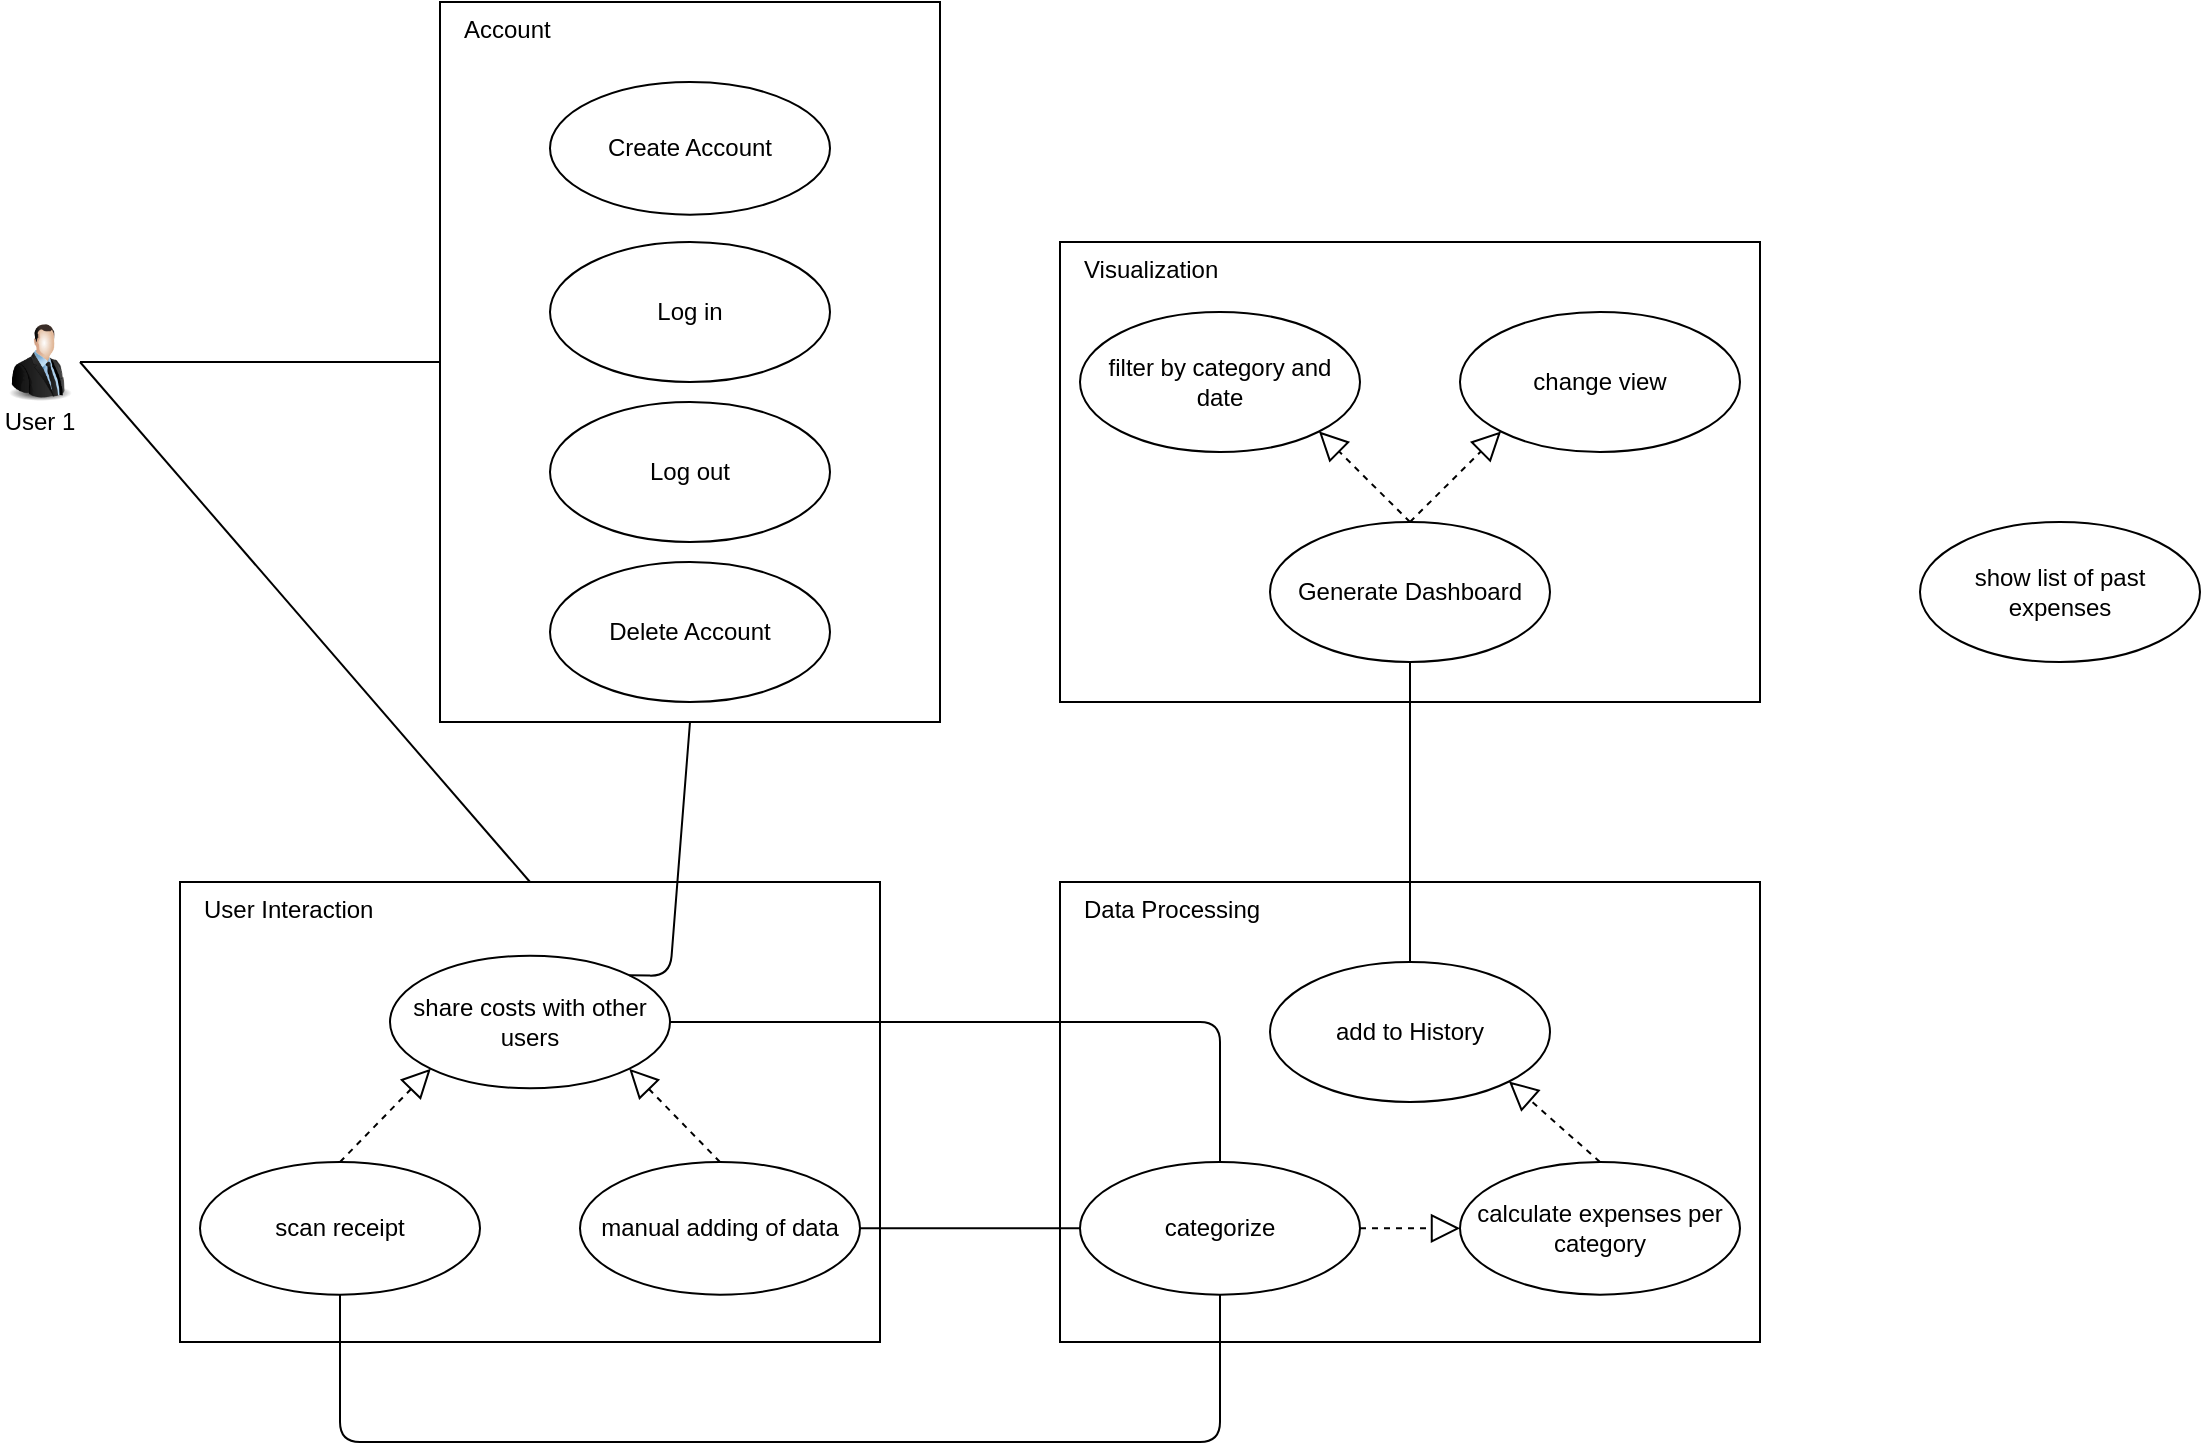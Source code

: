 <mxfile version="13.8.2"><diagram id="yesQHPUrvP5bmV1se35a" name="Page-1"><mxGraphModel dx="2321" dy="1299" grid="1" gridSize="10" guides="1" tooltips="1" connect="1" arrows="1" fold="1" page="1" pageScale="1" pageWidth="827" pageHeight="1169" math="0" shadow="0"><root><mxCell id="0"/><mxCell id="1" parent="0"/><mxCell id="vA3Zm9JBTbcwol7EwgMH-11" value="" style="endArrow=none;html=1;entryX=0.5;entryY=0;entryDx=0;entryDy=0;exitX=1;exitY=0.5;exitDx=0;exitDy=0;" edge="1" parent="1" source="vA3Zm9JBTbcwol7EwgMH-1" target="vA3Zm9JBTbcwol7EwgMH-7"><mxGeometry width="50" height="50" relative="1" as="geometry"><mxPoint x="130" y="290" as="sourcePoint"/><mxPoint x="130" y="280" as="targetPoint"/></mxGeometry></mxCell><mxCell id="vA3Zm9JBTbcwol7EwgMH-19" value="" style="group" vertex="1" connectable="0" parent="1"><mxGeometry x="40" y="400" width="40" height="60" as="geometry"/></mxCell><mxCell id="vA3Zm9JBTbcwol7EwgMH-1" value="" style="image;html=1;image=img/lib/clip_art/people/Suit_Man_128x128.png" vertex="1" parent="vA3Zm9JBTbcwol7EwgMH-19"><mxGeometry width="40" height="40" as="geometry"/></mxCell><mxCell id="vA3Zm9JBTbcwol7EwgMH-3" value="User 1" style="text;html=1;strokeColor=none;fillColor=none;align=center;verticalAlign=middle;whiteSpace=wrap;rounded=0;" vertex="1" parent="vA3Zm9JBTbcwol7EwgMH-19"><mxGeometry y="40" width="40" height="20" as="geometry"/></mxCell><mxCell id="vA3Zm9JBTbcwol7EwgMH-25" value="" style="group" vertex="1" connectable="0" parent="1"><mxGeometry x="260" y="240" width="250" height="360" as="geometry"/></mxCell><mxCell id="vA3Zm9JBTbcwol7EwgMH-8" value="&amp;nbsp; &amp;nbsp;Account" style="html=1;rotation=0;verticalAlign=top;align=left;" vertex="1" parent="vA3Zm9JBTbcwol7EwgMH-25"><mxGeometry width="250" height="360" as="geometry"/></mxCell><mxCell id="vA3Zm9JBTbcwol7EwgMH-21" value="Log in" style="ellipse;whiteSpace=wrap;html=1;" vertex="1" parent="vA3Zm9JBTbcwol7EwgMH-25"><mxGeometry x="55" y="120" width="140" height="70" as="geometry"/></mxCell><mxCell id="vA3Zm9JBTbcwol7EwgMH-23" value="Log out" style="ellipse;whiteSpace=wrap;html=1;" vertex="1" parent="vA3Zm9JBTbcwol7EwgMH-25"><mxGeometry x="55" y="200" width="140" height="70" as="geometry"/></mxCell><mxCell id="vA3Zm9JBTbcwol7EwgMH-24" value="Delete Account" style="ellipse;whiteSpace=wrap;html=1;" vertex="1" parent="vA3Zm9JBTbcwol7EwgMH-25"><mxGeometry x="55" y="280" width="140" height="70" as="geometry"/></mxCell><mxCell id="vA3Zm9JBTbcwol7EwgMH-56" value="Create Account" style="ellipse;whiteSpace=wrap;html=1;" vertex="1" parent="vA3Zm9JBTbcwol7EwgMH-25"><mxGeometry x="55" y="39.996" width="140" height="66.316" as="geometry"/></mxCell><mxCell id="vA3Zm9JBTbcwol7EwgMH-7" value="&amp;nbsp; &amp;nbsp;User Interaction" style="html=1;rotation=0;verticalAlign=top;align=left;" vertex="1" parent="1"><mxGeometry x="130" y="680" width="350" height="230" as="geometry"/></mxCell><mxCell id="vA3Zm9JBTbcwol7EwgMH-2" value="scan receipt" style="ellipse;whiteSpace=wrap;html=1;" vertex="1" parent="1"><mxGeometry x="140" y="820.001" width="140" height="66.316" as="geometry"/></mxCell><mxCell id="vA3Zm9JBTbcwol7EwgMH-9" value="manual adding of data" style="ellipse;whiteSpace=wrap;html=1;" vertex="1" parent="1"><mxGeometry x="330" y="819.999" width="140" height="66.316" as="geometry"/></mxCell><mxCell id="vA3Zm9JBTbcwol7EwgMH-6" value="share costs with other users" style="ellipse;whiteSpace=wrap;html=1;" vertex="1" parent="1"><mxGeometry x="235" y="716.846" width="140" height="66.316" as="geometry"/></mxCell><mxCell id="vA3Zm9JBTbcwol7EwgMH-13" value="" style="endArrow=block;dashed=1;endFill=0;endSize=12;html=1;exitX=0.5;exitY=0;exitDx=0;exitDy=0;entryX=0;entryY=1;entryDx=0;entryDy=0;" edge="1" parent="1" source="vA3Zm9JBTbcwol7EwgMH-2" target="vA3Zm9JBTbcwol7EwgMH-6"><mxGeometry x="190" y="540" width="160" as="geometry"><mxPoint x="460" y="634.737" as="sourcePoint"/><mxPoint x="620" y="634.737" as="targetPoint"/></mxGeometry></mxCell><mxCell id="vA3Zm9JBTbcwol7EwgMH-16" value="" style="endArrow=block;dashed=1;endFill=0;endSize=12;html=1;exitX=0.5;exitY=0;exitDx=0;exitDy=0;entryX=1;entryY=1;entryDx=0;entryDy=0;" edge="1" parent="1" source="vA3Zm9JBTbcwol7EwgMH-9" target="vA3Zm9JBTbcwol7EwgMH-6"><mxGeometry x="190" y="540" width="160" as="geometry"><mxPoint x="339.919" y="643.771" as="sourcePoint"/><mxPoint x="364" y="672.632" as="targetPoint"/></mxGeometry></mxCell><mxCell id="vA3Zm9JBTbcwol7EwgMH-26" value="" style="endArrow=none;html=1;entryX=0;entryY=0.5;entryDx=0;entryDy=0;exitX=1;exitY=0.5;exitDx=0;exitDy=0;" edge="1" parent="1" source="vA3Zm9JBTbcwol7EwgMH-1" target="vA3Zm9JBTbcwol7EwgMH-8"><mxGeometry width="50" height="50" relative="1" as="geometry"><mxPoint x="70" y="460" as="sourcePoint"/><mxPoint x="120" y="805" as="targetPoint"/></mxGeometry></mxCell><mxCell id="vA3Zm9JBTbcwol7EwgMH-27" value="" style="endArrow=none;html=1;entryX=1;entryY=0;entryDx=0;entryDy=0;exitX=0.5;exitY=1;exitDx=0;exitDy=0;" edge="1" parent="1" source="vA3Zm9JBTbcwol7EwgMH-8" target="vA3Zm9JBTbcwol7EwgMH-6"><mxGeometry width="50" height="50" relative="1" as="geometry"><mxPoint x="90" y="430" as="sourcePoint"/><mxPoint x="310" y="430" as="targetPoint"/><Array as="points"><mxPoint x="375" y="727"/></Array></mxGeometry></mxCell><mxCell id="vA3Zm9JBTbcwol7EwgMH-34" value="&amp;nbsp; &amp;nbsp;Data Processing" style="html=1;rotation=0;verticalAlign=top;align=left;" vertex="1" parent="1"><mxGeometry x="570" y="680" width="350" height="230" as="geometry"/></mxCell><mxCell id="vA3Zm9JBTbcwol7EwgMH-35" value="calculate expenses per category" style="ellipse;whiteSpace=wrap;html=1;" vertex="1" parent="1"><mxGeometry x="770" y="819.996" width="140" height="66.316" as="geometry"/></mxCell><mxCell id="vA3Zm9JBTbcwol7EwgMH-36" value="categorize" style="ellipse;whiteSpace=wrap;html=1;" vertex="1" parent="1"><mxGeometry x="580" y="819.996" width="140" height="66.316" as="geometry"/></mxCell><mxCell id="vA3Zm9JBTbcwol7EwgMH-37" value="" style="endArrow=none;html=1;entryX=1;entryY=0.5;entryDx=0;entryDy=0;exitX=0;exitY=0.5;exitDx=0;exitDy=0;" edge="1" parent="1" source="vA3Zm9JBTbcwol7EwgMH-36" target="vA3Zm9JBTbcwol7EwgMH-9"><mxGeometry width="50" height="50" relative="1" as="geometry"><mxPoint x="540.55" y="720" as="sourcePoint"/><mxPoint x="470.001" y="846.536" as="targetPoint"/><Array as="points"/></mxGeometry></mxCell><mxCell id="vA3Zm9JBTbcwol7EwgMH-38" value="" style="endArrow=none;html=1;exitX=0.5;exitY=1;exitDx=0;exitDy=0;entryX=0.5;entryY=1;entryDx=0;entryDy=0;" edge="1" parent="1" source="vA3Zm9JBTbcwol7EwgMH-36" target="vA3Zm9JBTbcwol7EwgMH-2"><mxGeometry width="50" height="50" relative="1" as="geometry"><mxPoint x="380" y="930" as="sourcePoint"/><mxPoint x="300" y="930.43" as="targetPoint"/><Array as="points"><mxPoint x="650" y="960"/><mxPoint x="210" y="960"/></Array></mxGeometry></mxCell><mxCell id="vA3Zm9JBTbcwol7EwgMH-40" value="" style="endArrow=block;dashed=1;endFill=0;endSize=12;html=1;exitX=1;exitY=0.5;exitDx=0;exitDy=0;entryX=0;entryY=0.5;entryDx=0;entryDy=0;" edge="1" parent="1" source="vA3Zm9JBTbcwol7EwgMH-36" target="vA3Zm9JBTbcwol7EwgMH-35"><mxGeometry width="160" relative="1" as="geometry"><mxPoint x="655" y="610" as="sourcePoint"/><mxPoint x="815" y="610" as="targetPoint"/></mxGeometry></mxCell><mxCell id="vA3Zm9JBTbcwol7EwgMH-43" value="" style="endArrow=none;html=1;entryX=1;entryY=0.5;entryDx=0;entryDy=0;" edge="1" parent="1" source="vA3Zm9JBTbcwol7EwgMH-36" target="vA3Zm9JBTbcwol7EwgMH-6"><mxGeometry width="50" height="50" relative="1" as="geometry"><mxPoint x="600.0" y="815.004" as="sourcePoint"/><mxPoint x="420" y="839.999" as="targetPoint"/><Array as="points"><mxPoint x="650" y="750"/><mxPoint x="400" y="750"/></Array></mxGeometry></mxCell><mxCell id="vA3Zm9JBTbcwol7EwgMH-45" value="&amp;nbsp; &amp;nbsp;Visualization" style="html=1;rotation=0;verticalAlign=top;align=left;" vertex="1" parent="1"><mxGeometry x="570" y="360" width="350" height="230" as="geometry"/></mxCell><mxCell id="vA3Zm9JBTbcwol7EwgMH-46" value="change view" style="ellipse;whiteSpace=wrap;html=1;" vertex="1" parent="1"><mxGeometry x="770" y="395" width="140" height="70" as="geometry"/></mxCell><mxCell id="vA3Zm9JBTbcwol7EwgMH-47" value="Generate Dashboard" style="ellipse;whiteSpace=wrap;html=1;" vertex="1" parent="1"><mxGeometry x="675" y="500" width="140" height="70" as="geometry"/></mxCell><mxCell id="vA3Zm9JBTbcwol7EwgMH-48" value="add to History" style="ellipse;whiteSpace=wrap;html=1;" vertex="1" parent="1"><mxGeometry x="675" y="720.0" width="140" height="70" as="geometry"/></mxCell><mxCell id="vA3Zm9JBTbcwol7EwgMH-49" value="" style="endArrow=block;dashed=1;endFill=0;endSize=12;html=1;exitX=0.5;exitY=0;exitDx=0;exitDy=0;entryX=1;entryY=1;entryDx=0;entryDy=0;" edge="1" parent="1" source="vA3Zm9JBTbcwol7EwgMH-35" target="vA3Zm9JBTbcwol7EwgMH-48"><mxGeometry width="160" relative="1" as="geometry"><mxPoint x="730.0" y="863.154" as="sourcePoint"/><mxPoint x="780.0" y="863.154" as="targetPoint"/></mxGeometry></mxCell><mxCell id="vA3Zm9JBTbcwol7EwgMH-51" value="" style="endArrow=none;html=1;entryX=0.5;entryY=1;entryDx=0;entryDy=0;exitX=0.5;exitY=0;exitDx=0;exitDy=0;" edge="1" parent="1" source="vA3Zm9JBTbcwol7EwgMH-48" target="vA3Zm9JBTbcwol7EwgMH-47"><mxGeometry width="50" height="50" relative="1" as="geometry"><mxPoint x="660" y="829.996" as="sourcePoint"/><mxPoint x="385.0" y="760.004" as="targetPoint"/><Array as="points"/></mxGeometry></mxCell><mxCell id="vA3Zm9JBTbcwol7EwgMH-52" value="" style="endArrow=block;dashed=1;endFill=0;endSize=12;html=1;exitX=0.5;exitY=0;exitDx=0;exitDy=0;entryX=0;entryY=1;entryDx=0;entryDy=0;" edge="1" parent="1" source="vA3Zm9JBTbcwol7EwgMH-47" target="vA3Zm9JBTbcwol7EwgMH-46"><mxGeometry width="160" relative="1" as="geometry"><mxPoint x="850" y="829.996" as="sourcePoint"/><mxPoint x="804.919" y="789.536" as="targetPoint"/></mxGeometry></mxCell><mxCell id="vA3Zm9JBTbcwol7EwgMH-53" value="filter by category and date" style="ellipse;whiteSpace=wrap;html=1;" vertex="1" parent="1"><mxGeometry x="580" y="395" width="140" height="70" as="geometry"/></mxCell><mxCell id="vA3Zm9JBTbcwol7EwgMH-54" value="" style="endArrow=block;dashed=1;endFill=0;endSize=12;html=1;exitX=0.5;exitY=0;exitDx=0;exitDy=0;entryX=1;entryY=1;entryDx=0;entryDy=0;" edge="1" parent="1" source="vA3Zm9JBTbcwol7EwgMH-47" target="vA3Zm9JBTbcwol7EwgMH-53"><mxGeometry width="160" relative="1" as="geometry"><mxPoint x="755" y="510" as="sourcePoint"/><mxPoint x="800.081" y="479.536" as="targetPoint"/></mxGeometry></mxCell><mxCell id="vA3Zm9JBTbcwol7EwgMH-57" value="show list of past expenses" style="ellipse;whiteSpace=wrap;html=1;" vertex="1" parent="1"><mxGeometry x="1000" y="500" width="140" height="70" as="geometry"/></mxCell></root></mxGraphModel></diagram></mxfile>